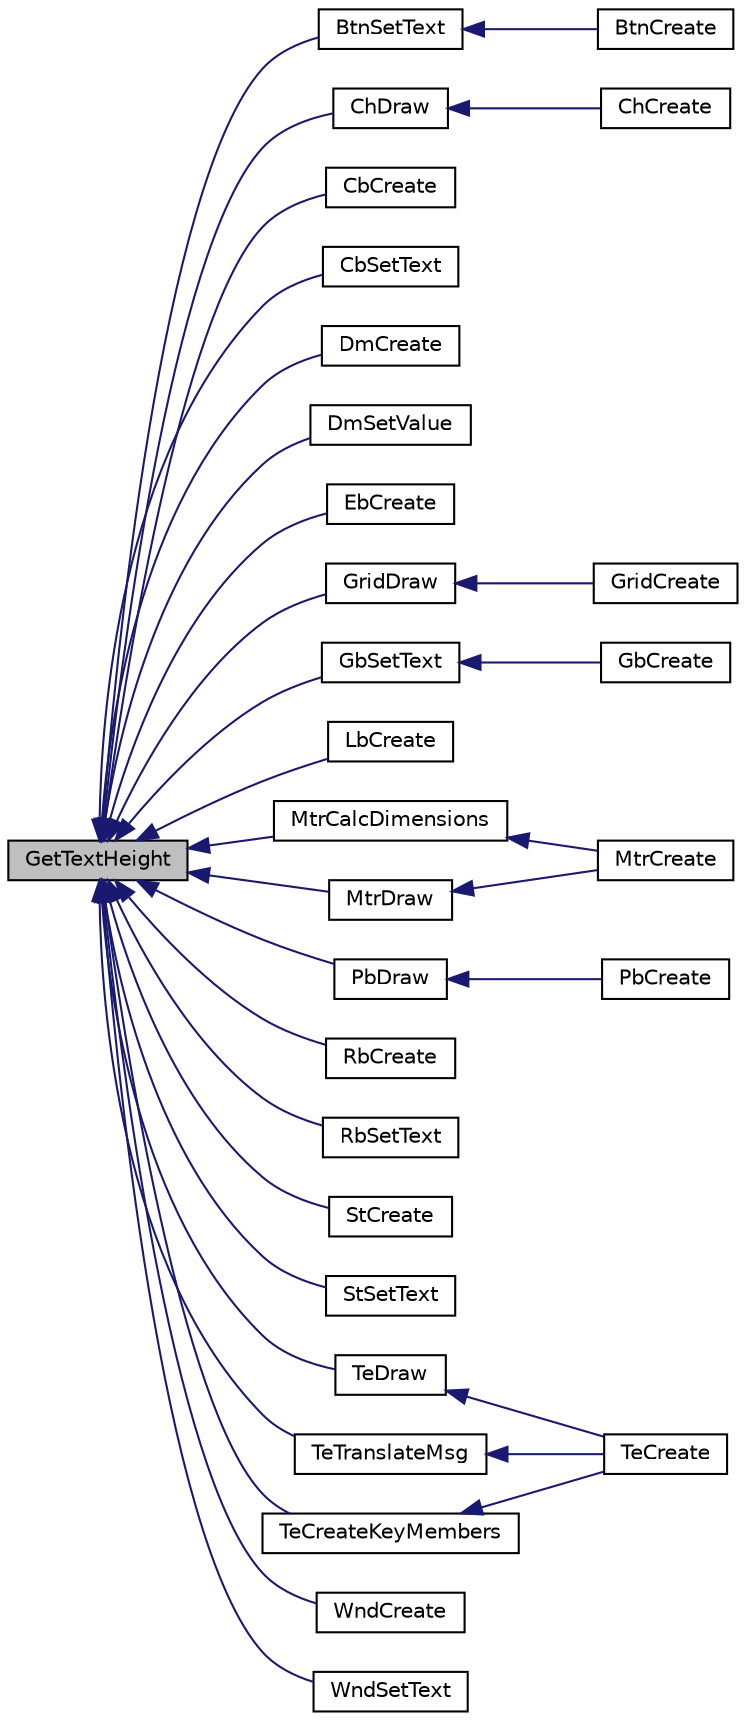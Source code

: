 digraph "GetTextHeight"
{
  edge [fontname="Helvetica",fontsize="10",labelfontname="Helvetica",labelfontsize="10"];
  node [fontname="Helvetica",fontsize="10",shape=record];
  rankdir="LR";
  Node1 [label="GetTextHeight",height=0.2,width=0.4,color="black", fillcolor="grey75", style="filled", fontcolor="black"];
  Node1 -> Node2 [dir="back",color="midnightblue",fontsize="10",style="solid",fontname="Helvetica"];
  Node2 [label="BtnSetText",height=0.2,width=0.4,color="black", fillcolor="white", style="filled",URL="$_button_8h.html#afdbbf1b0a47247233a3b053ea7a27f74"];
  Node2 -> Node3 [dir="back",color="midnightblue",fontsize="10",style="solid",fontname="Helvetica"];
  Node3 [label="BtnCreate",height=0.2,width=0.4,color="black", fillcolor="white", style="filled",URL="$_button_8h.html#a58bae4324dd2fe73c331fbcde3e997e0"];
  Node1 -> Node4 [dir="back",color="midnightblue",fontsize="10",style="solid",fontname="Helvetica"];
  Node4 [label="ChDraw",height=0.2,width=0.4,color="black", fillcolor="white", style="filled",URL="$_chart_8h.html#ae94d3144d62a125f960cc138130721bb"];
  Node4 -> Node5 [dir="back",color="midnightblue",fontsize="10",style="solid",fontname="Helvetica"];
  Node5 [label="ChCreate",height=0.2,width=0.4,color="black", fillcolor="white", style="filled",URL="$_chart_8h.html#a5acd1aa33b2b87e8c6d976c1bcdfadf9"];
  Node1 -> Node6 [dir="back",color="midnightblue",fontsize="10",style="solid",fontname="Helvetica"];
  Node6 [label="CbCreate",height=0.2,width=0.4,color="black", fillcolor="white", style="filled",URL="$_check_box_8h.html#a2c9fec16e1cac381a73d28038c7b6747"];
  Node1 -> Node7 [dir="back",color="midnightblue",fontsize="10",style="solid",fontname="Helvetica"];
  Node7 [label="CbSetText",height=0.2,width=0.4,color="black", fillcolor="white", style="filled",URL="$_check_box_8h.html#a78039fc7366f056aad8d6ebc0bdc71bb"];
  Node1 -> Node8 [dir="back",color="midnightblue",fontsize="10",style="solid",fontname="Helvetica"];
  Node8 [label="DmCreate",height=0.2,width=0.4,color="black", fillcolor="white", style="filled",URL="$_digital_meter_8h.html#a92fc022c971174401fc933ed2fc8a852"];
  Node1 -> Node9 [dir="back",color="midnightblue",fontsize="10",style="solid",fontname="Helvetica"];
  Node9 [label="DmSetValue",height=0.2,width=0.4,color="black", fillcolor="white", style="filled",URL="$_digital_meter_8h.html#a872a1d1b6b349a23aaa858b07b935706"];
  Node1 -> Node10 [dir="back",color="midnightblue",fontsize="10",style="solid",fontname="Helvetica"];
  Node10 [label="EbCreate",height=0.2,width=0.4,color="black", fillcolor="white", style="filled",URL="$_edit_box_8h.html#a3f6da3c8eb9028edaaae00dc7dbe38a5"];
  Node1 -> Node11 [dir="back",color="midnightblue",fontsize="10",style="solid",fontname="Helvetica"];
  Node11 [label="GridDraw",height=0.2,width=0.4,color="black", fillcolor="white", style="filled",URL="$_grid_8h.html#a4cf2e40a4862e15e2bb5bb96d947305d"];
  Node11 -> Node12 [dir="back",color="midnightblue",fontsize="10",style="solid",fontname="Helvetica"];
  Node12 [label="GridCreate",height=0.2,width=0.4,color="black", fillcolor="white", style="filled",URL="$_grid_8h.html#a5ad337d7eee0d24aa7f9e3969b6097f7"];
  Node1 -> Node13 [dir="back",color="midnightblue",fontsize="10",style="solid",fontname="Helvetica"];
  Node13 [label="GbSetText",height=0.2,width=0.4,color="black", fillcolor="white", style="filled",URL="$_group_box_8h.html#abd18abe57aa8656da3c3a487a2e06561"];
  Node13 -> Node14 [dir="back",color="midnightblue",fontsize="10",style="solid",fontname="Helvetica"];
  Node14 [label="GbCreate",height=0.2,width=0.4,color="black", fillcolor="white", style="filled",URL="$_group_box_8h.html#a7220ab2de823b032295d018d3de04915"];
  Node1 -> Node15 [dir="back",color="midnightblue",fontsize="10",style="solid",fontname="Helvetica"];
  Node15 [label="LbCreate",height=0.2,width=0.4,color="black", fillcolor="white", style="filled",URL="$_list_box_8h.html#a46b6f8a76f784014b5f7dbee460a6cf9"];
  Node1 -> Node16 [dir="back",color="midnightblue",fontsize="10",style="solid",fontname="Helvetica"];
  Node16 [label="MtrCalcDimensions",height=0.2,width=0.4,color="black", fillcolor="white", style="filled",URL="$_meter_8c.html#a4780cc9caf714fb5214186ad3e36dc42"];
  Node16 -> Node17 [dir="back",color="midnightblue",fontsize="10",style="solid",fontname="Helvetica"];
  Node17 [label="MtrCreate",height=0.2,width=0.4,color="black", fillcolor="white", style="filled",URL="$_meter_8h.html#ab024a60648ca28bfb3ef8180df871ca0"];
  Node1 -> Node18 [dir="back",color="midnightblue",fontsize="10",style="solid",fontname="Helvetica"];
  Node18 [label="MtrDraw",height=0.2,width=0.4,color="black", fillcolor="white", style="filled",URL="$_meter_8h.html#a8b28060425794f091c24f355326272dd"];
  Node18 -> Node17 [dir="back",color="midnightblue",fontsize="10",style="solid",fontname="Helvetica"];
  Node1 -> Node19 [dir="back",color="midnightblue",fontsize="10",style="solid",fontname="Helvetica"];
  Node19 [label="PbDraw",height=0.2,width=0.4,color="black", fillcolor="white", style="filled",URL="$_progress_bar_8h.html#a5afb6fade21d0a76246e6e38a656b5a8"];
  Node19 -> Node20 [dir="back",color="midnightblue",fontsize="10",style="solid",fontname="Helvetica"];
  Node20 [label="PbCreate",height=0.2,width=0.4,color="black", fillcolor="white", style="filled",URL="$_progress_bar_8h.html#a8946d265b423560fb9120376bf0c1afd"];
  Node1 -> Node21 [dir="back",color="midnightblue",fontsize="10",style="solid",fontname="Helvetica"];
  Node21 [label="RbCreate",height=0.2,width=0.4,color="black", fillcolor="white", style="filled",URL="$_radio_button_8h.html#a4bed4cf89c510288f46f65e2ecb8b3eb"];
  Node1 -> Node22 [dir="back",color="midnightblue",fontsize="10",style="solid",fontname="Helvetica"];
  Node22 [label="RbSetText",height=0.2,width=0.4,color="black", fillcolor="white", style="filled",URL="$_radio_button_8h.html#a980bd750edd045e76de962c35b725afd"];
  Node1 -> Node23 [dir="back",color="midnightblue",fontsize="10",style="solid",fontname="Helvetica"];
  Node23 [label="StCreate",height=0.2,width=0.4,color="black", fillcolor="white", style="filled",URL="$_static_text_8h.html#aabec2f136ce57cfb5f19790408ac9fbc"];
  Node1 -> Node24 [dir="back",color="midnightblue",fontsize="10",style="solid",fontname="Helvetica"];
  Node24 [label="StSetText",height=0.2,width=0.4,color="black", fillcolor="white", style="filled",URL="$_static_text_8h.html#a8771bd13f980f212a8291c7651e0c236"];
  Node1 -> Node25 [dir="back",color="midnightblue",fontsize="10",style="solid",fontname="Helvetica"];
  Node25 [label="TeDraw",height=0.2,width=0.4,color="black", fillcolor="white", style="filled",URL="$_text_entry_8h.html#a8bdd75439fcce4ea923987097241c6ce"];
  Node25 -> Node26 [dir="back",color="midnightblue",fontsize="10",style="solid",fontname="Helvetica"];
  Node26 [label="TeCreate",height=0.2,width=0.4,color="black", fillcolor="white", style="filled",URL="$_text_entry_8h.html#af1d2045c270eadb98c741942dabfa52a"];
  Node1 -> Node27 [dir="back",color="midnightblue",fontsize="10",style="solid",fontname="Helvetica"];
  Node27 [label="TeTranslateMsg",height=0.2,width=0.4,color="black", fillcolor="white", style="filled",URL="$_text_entry_8h.html#ab2acb3da3260d2d9f04adfe666acc6bc"];
  Node27 -> Node26 [dir="back",color="midnightblue",fontsize="10",style="solid",fontname="Helvetica"];
  Node1 -> Node28 [dir="back",color="midnightblue",fontsize="10",style="solid",fontname="Helvetica"];
  Node28 [label="TeCreateKeyMembers",height=0.2,width=0.4,color="black", fillcolor="white", style="filled",URL="$_text_entry_8h.html#a353d5a1a69d84d077156da6e9856380f"];
  Node28 -> Node26 [dir="back",color="midnightblue",fontsize="10",style="solid",fontname="Helvetica"];
  Node1 -> Node29 [dir="back",color="midnightblue",fontsize="10",style="solid",fontname="Helvetica"];
  Node29 [label="WndCreate",height=0.2,width=0.4,color="black", fillcolor="white", style="filled",URL="$_window_8h.html#a7ec95799039f19ed96e2f62bb1ea877f"];
  Node1 -> Node30 [dir="back",color="midnightblue",fontsize="10",style="solid",fontname="Helvetica"];
  Node30 [label="WndSetText",height=0.2,width=0.4,color="black", fillcolor="white", style="filled",URL="$_window_8h.html#ace851398e9896662edacffd3f71febdd"];
}
